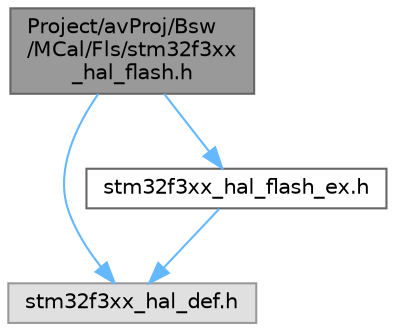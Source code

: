 digraph "Project/avProj/Bsw/MCal/Fls/stm32f3xx_hal_flash.h"
{
 // LATEX_PDF_SIZE
  bgcolor="transparent";
  edge [fontname=Helvetica,fontsize=10,labelfontname=Helvetica,labelfontsize=10];
  node [fontname=Helvetica,fontsize=10,shape=box,height=0.2,width=0.4];
  Node1 [id="Node000001",label="Project/avProj/Bsw\l/MCal/Fls/stm32f3xx\l_hal_flash.h",height=0.2,width=0.4,color="gray40", fillcolor="grey60", style="filled", fontcolor="black",tooltip="Header file of Flash HAL module."];
  Node1 -> Node2 [id="edge1_Node000001_Node000002",color="steelblue1",style="solid",tooltip=" "];
  Node2 [id="Node000002",label="stm32f3xx_hal_def.h",height=0.2,width=0.4,color="grey60", fillcolor="#E0E0E0", style="filled",tooltip=" "];
  Node1 -> Node3 [id="edge2_Node000001_Node000003",color="steelblue1",style="solid",tooltip=" "];
  Node3 [id="Node000003",label="stm32f3xx_hal_flash_ex.h",height=0.2,width=0.4,color="grey40", fillcolor="white", style="filled",URL="$av_proj_2_bsw_2_m_cal_2_fls_2stm32f3xx__hal__flash__ex_8h.html",tooltip="Header file of Flash HAL Extended module."];
  Node3 -> Node2 [id="edge3_Node000003_Node000002",color="steelblue1",style="solid",tooltip=" "];
}
